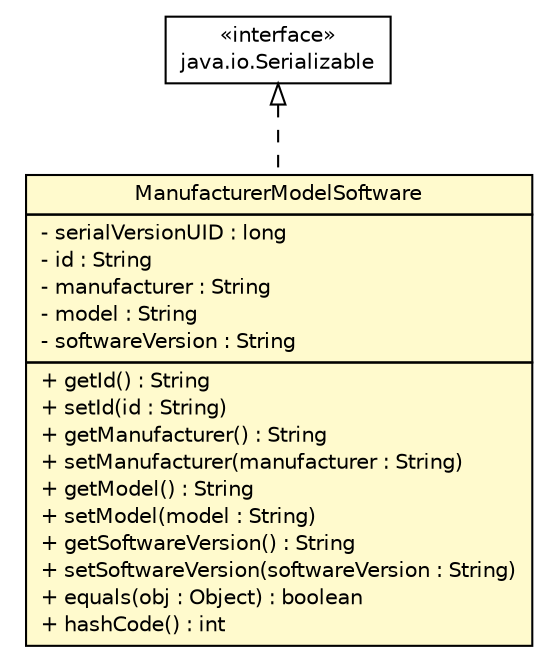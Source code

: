 #!/usr/local/bin/dot
#
# Class diagram 
# Generated by UmlGraph version 4.8 (http://www.spinellis.gr/sw/umlgraph)
#

digraph G {
	edge [fontname="Helvetica",fontsize=10,labelfontname="Helvetica",labelfontsize=10];
	node [fontname="Helvetica",fontsize=10,shape=plaintext];
	// gov.nih.nci.ncia.updateabledomain.ManufacturerModelSoftware
	c60321 [label=<<table border="0" cellborder="1" cellspacing="0" cellpadding="2" port="p" bgcolor="lemonChiffon" href="./ManufacturerModelSoftware.html">
		<tr><td><table border="0" cellspacing="0" cellpadding="1">
			<tr><td> ManufacturerModelSoftware </td></tr>
		</table></td></tr>
		<tr><td><table border="0" cellspacing="0" cellpadding="1">
			<tr><td align="left"> - serialVersionUID : long </td></tr>
			<tr><td align="left"> - id : String </td></tr>
			<tr><td align="left"> - manufacturer : String </td></tr>
			<tr><td align="left"> - model : String </td></tr>
			<tr><td align="left"> - softwareVersion : String </td></tr>
		</table></td></tr>
		<tr><td><table border="0" cellspacing="0" cellpadding="1">
			<tr><td align="left"> + getId() : String </td></tr>
			<tr><td align="left"> + setId(id : String) </td></tr>
			<tr><td align="left"> + getManufacturer() : String </td></tr>
			<tr><td align="left"> + setManufacturer(manufacturer : String) </td></tr>
			<tr><td align="left"> + getModel() : String </td></tr>
			<tr><td align="left"> + setModel(model : String) </td></tr>
			<tr><td align="left"> + getSoftwareVersion() : String </td></tr>
			<tr><td align="left"> + setSoftwareVersion(softwareVersion : String) </td></tr>
			<tr><td align="left"> + equals(obj : Object) : boolean </td></tr>
			<tr><td align="left"> + hashCode() : int </td></tr>
		</table></td></tr>
		</table>>, fontname="Helvetica", fontcolor="black", fontsize=10.0];
	//gov.nih.nci.ncia.updateabledomain.ManufacturerModelSoftware implements java.io.Serializable
	c60362:p -> c60321:p [dir=back,arrowtail=empty,style=dashed];
	// java.io.Serializable
	c60362 [label=<<table border="0" cellborder="1" cellspacing="0" cellpadding="2" port="p" href="http://java.sun.com/j2se/1.4.2/docs/api/java/io/Serializable.html">
		<tr><td><table border="0" cellspacing="0" cellpadding="1">
			<tr><td> &laquo;interface&raquo; </td></tr>
			<tr><td> java.io.Serializable </td></tr>
		</table></td></tr>
		</table>>, fontname="Helvetica", fontcolor="black", fontsize=10.0];
}

